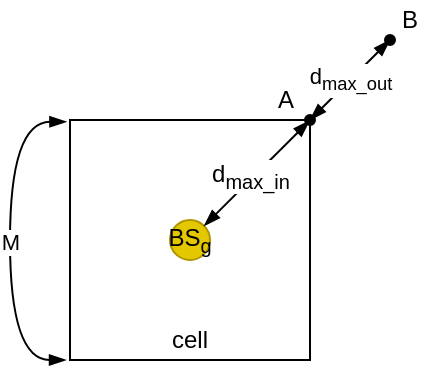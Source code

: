 <mxfile version="12.1.7" type="device" pages="1"><diagram id="bLkujutVRyKukzIqFJXx" name="Page-1"><mxGraphModel dx="559" dy="542" grid="1" gridSize="10" guides="1" tooltips="1" connect="1" arrows="1" fold="1" page="1" pageScale="1" pageWidth="1169" pageHeight="827" math="0" shadow="0"><root><mxCell id="0"/><mxCell id="1" parent="0"/><mxCell id="-MxrzMXrJmC1ZRImnFkS-1" value="" style="rounded=0;whiteSpace=wrap;html=1;" parent="1" vertex="1"><mxGeometry x="320" y="360" width="120" height="120" as="geometry"/></mxCell><mxCell id="-MxrzMXrJmC1ZRImnFkS-7" value="&lt;font color=&quot;#000000&quot;&gt;BS&lt;sub&gt;g&lt;/sub&gt;&lt;/font&gt;" style="ellipse;whiteSpace=wrap;html=1;fillColor=#e3c800;strokeColor=#B09500;fontColor=#ffffff;" parent="1" vertex="1"><mxGeometry x="370" y="410" width="20" height="20" as="geometry"/></mxCell><mxCell id="-MxrzMXrJmC1ZRImnFkS-9" value="" style="endArrow=blockThin;html=1;entryX=0.998;entryY=0.003;entryDx=0;entryDy=0;entryPerimeter=0;endFill=1;startArrow=blockThin;startFill=1;" parent="1" source="-MxrzMXrJmC1ZRImnFkS-7" target="-MxrzMXrJmC1ZRImnFkS-1" edge="1"><mxGeometry width="50" height="50" relative="1" as="geometry"><mxPoint x="40" y="830" as="sourcePoint"/><mxPoint x="90" y="780" as="targetPoint"/></mxGeometry></mxCell><mxCell id="-MxrzMXrJmC1ZRImnFkS-10" value="d&lt;sub&gt;max_in&lt;/sub&gt;" style="text;html=1;resizable=0;points=[];align=center;verticalAlign=middle;labelBackgroundColor=#ffffff;" parent="-MxrzMXrJmC1ZRImnFkS-9" vertex="1" connectable="0"><mxGeometry x="-0.089" y="2" relative="1" as="geometry"><mxPoint as="offset"/></mxGeometry></mxCell><mxCell id="-MxrzMXrJmC1ZRImnFkS-11" value="d&lt;sub&gt;max_out&lt;/sub&gt;" style="endArrow=blockThin;html=1;startArrow=blockThin;startFill=1;endFill=1;" parent="1" edge="1"><mxGeometry width="50" height="50" relative="1" as="geometry"><mxPoint x="440" y="360" as="sourcePoint"/><mxPoint x="480" y="320" as="targetPoint"/></mxGeometry></mxCell><mxCell id="8EjcNHywXE3FEhHPd6cw-1" value="A" style="text;html=1;strokeColor=none;fillColor=none;align=center;verticalAlign=middle;whiteSpace=wrap;rounded=0;" vertex="1" parent="1"><mxGeometry x="417.5" y="340" width="20" height="20" as="geometry"/></mxCell><mxCell id="8EjcNHywXE3FEhHPd6cw-2" value="B" style="text;html=1;strokeColor=none;fillColor=none;align=center;verticalAlign=middle;whiteSpace=wrap;rounded=0;" vertex="1" parent="1"><mxGeometry x="480" y="300" width="20" height="20" as="geometry"/></mxCell><mxCell id="8EjcNHywXE3FEhHPd6cw-3" value="" style="ellipse;whiteSpace=wrap;html=1;fillColor=#000000;" vertex="1" parent="1"><mxGeometry x="437.5" y="357.5" width="5" height="5" as="geometry"/></mxCell><mxCell id="8EjcNHywXE3FEhHPd6cw-4" value="" style="ellipse;whiteSpace=wrap;html=1;fillColor=#000000;" vertex="1" parent="1"><mxGeometry x="477.5" y="317.5" width="5" height="5" as="geometry"/></mxCell><mxCell id="8EjcNHywXE3FEhHPd6cw-5" value="cell" style="text;html=1;strokeColor=none;fillColor=none;align=center;verticalAlign=middle;whiteSpace=wrap;rounded=0;" vertex="1" parent="1"><mxGeometry x="360" y="460" width="40" height="20" as="geometry"/></mxCell><mxCell id="8EjcNHywXE3FEhHPd6cw-6" value="M" style="curved=1;endArrow=blockThin;html=1;entryX=-0.015;entryY=0.007;entryDx=0;entryDy=0;entryPerimeter=0;startArrow=blockThin;startFill=1;endFill=1;" edge="1" parent="1" target="-MxrzMXrJmC1ZRImnFkS-1"><mxGeometry width="50" height="50" relative="1" as="geometry"><mxPoint x="318" y="480" as="sourcePoint"/><mxPoint x="370" y="500" as="targetPoint"/><Array as="points"><mxPoint x="290" y="480"/><mxPoint x="290" y="361"/></Array></mxGeometry></mxCell></root></mxGraphModel></diagram></mxfile>